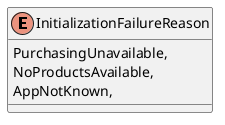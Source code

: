 @startuml
enum InitializationFailureReason {
    PurchasingUnavailable,
    NoProductsAvailable,
    AppNotKnown,
}
@enduml
